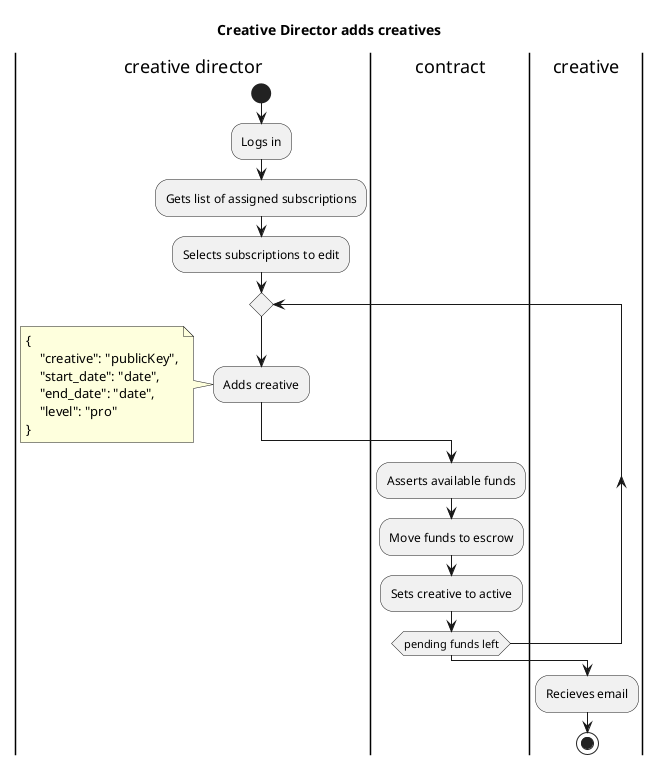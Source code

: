 @startuml
title "Creative Director adds creatives"
|creative director|
start
:Logs in;
:Gets list of assigned subscriptions;
:Selects subscriptions to edit;
repeat
:Adds creative;
note left
    {
        "creative": "publicKey",
        "start_date": "date",
        "end_date": "date",
        "level": "pro"
    }
end note
|contract|
:Asserts available funds;
:Move funds to escrow;
:Sets creative to active;
repeatwhile(pending funds left)
|creative|
:Recieves email;
stop
@enduml
